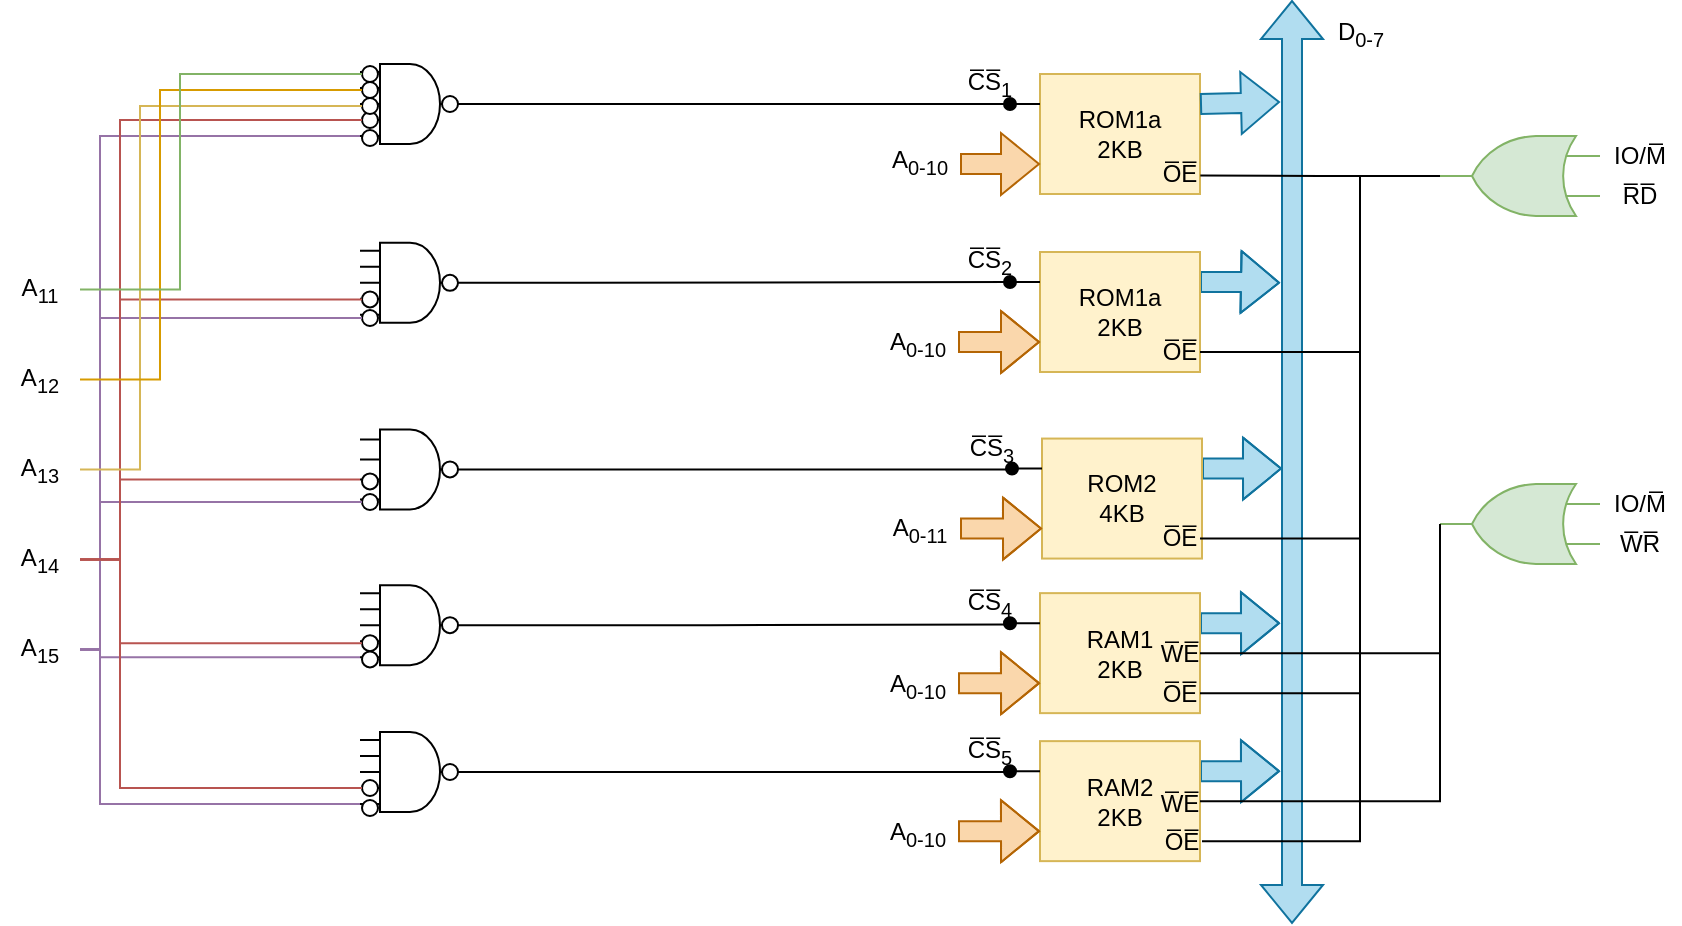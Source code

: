 <mxfile version="24.2.8" type="github">
  <diagram name="Page-1" id="wMXihCremsNAc0sntlir">
    <mxGraphModel dx="875" dy="448" grid="1" gridSize="10" guides="1" tooltips="1" connect="1" arrows="1" fold="1" page="1" pageScale="1" pageWidth="850" pageHeight="1100" math="0" shadow="0">
      <root>
        <mxCell id="0" />
        <mxCell id="1" parent="0" />
        <mxCell id="dRk_QViRMOGvH4dLuAci-54" style="edgeStyle=orthogonalEdgeStyle;rounded=0;orthogonalLoop=1;jettySize=auto;html=1;endArrow=none;endFill=0;entryX=0.853;entryY=1.01;entryDx=0;entryDy=0;entryPerimeter=0;exitX=1;exitY=0.5;exitDx=0;exitDy=0;exitPerimeter=0;" parent="1" source="QWGteJKaWxNjvonfapun-54" target="dRk_QViRMOGvH4dLuAci-194" edge="1">
          <mxGeometry relative="1" as="geometry">
            <mxPoint x="560" y="370" as="targetPoint" />
            <Array as="points">
              <mxPoint x="355" y="371" />
              <mxPoint x="506" y="370" />
            </Array>
            <mxPoint x="300" y="370" as="sourcePoint" />
          </mxGeometry>
        </mxCell>
        <mxCell id="dRk_QViRMOGvH4dLuAci-55" style="edgeStyle=orthogonalEdgeStyle;rounded=0;orthogonalLoop=1;jettySize=auto;html=1;endArrow=none;endFill=0;entryX=0.75;entryY=1;entryDx=0;entryDy=0;exitX=1;exitY=0.5;exitDx=0;exitDy=0;exitPerimeter=0;" parent="1" source="QWGteJKaWxNjvonfapun-55" target="dRk_QViRMOGvH4dLuAci-200" edge="1">
          <mxGeometry relative="1" as="geometry">
            <mxPoint x="560" y="430" as="targetPoint" />
            <Array as="points">
              <mxPoint x="430" y="444" />
              <mxPoint x="430" y="444" />
            </Array>
            <mxPoint x="320" y="444" as="sourcePoint" />
          </mxGeometry>
        </mxCell>
        <mxCell id="dRk_QViRMOGvH4dLuAci-104" style="edgeStyle=orthogonalEdgeStyle;rounded=0;orthogonalLoop=1;jettySize=auto;html=1;endArrow=none;endFill=0;entryX=0;entryY=0.25;entryDx=-15;entryDy=0;entryPerimeter=0;exitX=1;exitY=0.5;exitDx=0;exitDy=0;exitPerimeter=0;" parent="1" source="QWGteJKaWxNjvonfapun-51" target="dRk_QViRMOGvH4dLuAci-157" edge="1">
          <mxGeometry relative="1" as="geometry">
            <mxPoint x="600" y="200" as="targetPoint" />
            <Array as="points">
              <mxPoint x="290" y="199" />
            </Array>
            <mxPoint x="270" y="199" as="sourcePoint" />
          </mxGeometry>
        </mxCell>
        <mxCell id="dRk_QViRMOGvH4dLuAci-115" style="edgeStyle=orthogonalEdgeStyle;rounded=0;orthogonalLoop=1;jettySize=auto;html=1;endArrow=none;endFill=0;entryX=0;entryY=0.25;entryDx=-15;entryDy=0;entryPerimeter=0;exitX=1;exitY=0.5;exitDx=0;exitDy=0;exitPerimeter=0;" parent="1" source="QWGteJKaWxNjvonfapun-48" target="dRk_QViRMOGvH4dLuAci-107" edge="1">
          <mxGeometry relative="1" as="geometry">
            <mxPoint x="520" y="130" as="targetPoint" />
            <Array as="points">
              <mxPoint x="230" y="110" />
            </Array>
            <mxPoint x="310" y="110" as="sourcePoint" />
          </mxGeometry>
        </mxCell>
        <mxCell id="dRk_QViRMOGvH4dLuAci-45" value="A&lt;sub&gt;11&lt;/sub&gt;" style="text;html=1;align=center;verticalAlign=middle;whiteSpace=wrap;rounded=0;movable=1;resizable=1;rotatable=1;deletable=1;editable=1;locked=0;connectable=1;flipV=1;flipH=0;" parent="1" vertex="1">
          <mxGeometry y="192.71" width="40" height="20" as="geometry" />
        </mxCell>
        <mxCell id="dRk_QViRMOGvH4dLuAci-46" value="A&lt;sub&gt;12&lt;/sub&gt;" style="text;html=1;align=center;verticalAlign=middle;whiteSpace=wrap;rounded=0;movable=1;resizable=1;rotatable=1;deletable=1;editable=1;locked=0;connectable=1;flipV=1;flipH=0;" parent="1" vertex="1">
          <mxGeometry y="237.71" width="40" height="20" as="geometry" />
        </mxCell>
        <mxCell id="dRk_QViRMOGvH4dLuAci-47" value="A&lt;sub&gt;13&lt;/sub&gt;" style="text;html=1;align=center;verticalAlign=middle;whiteSpace=wrap;rounded=0;movable=1;resizable=1;rotatable=1;deletable=1;editable=1;locked=0;connectable=1;flipV=1;flipH=0;" parent="1" vertex="1">
          <mxGeometry y="282.71" width="40" height="20" as="geometry" />
        </mxCell>
        <mxCell id="dRk_QViRMOGvH4dLuAci-48" value="A&lt;sub&gt;14&lt;/sub&gt;" style="text;html=1;align=center;verticalAlign=middle;whiteSpace=wrap;rounded=0;movable=1;resizable=1;rotatable=1;deletable=1;editable=1;locked=0;connectable=1;flipV=1;flipH=0;" parent="1" vertex="1">
          <mxGeometry y="327.71" width="40" height="20" as="geometry" />
        </mxCell>
        <mxCell id="dRk_QViRMOGvH4dLuAci-49" value="A&lt;sub&gt;15&lt;/sub&gt;" style="text;html=1;align=center;verticalAlign=middle;whiteSpace=wrap;rounded=0;movable=1;resizable=1;rotatable=1;deletable=1;editable=1;locked=0;connectable=1;flipV=1;flipH=0;" parent="1" vertex="1">
          <mxGeometry y="372.71" width="40" height="20" as="geometry" />
        </mxCell>
        <mxCell id="dRk_QViRMOGvH4dLuAci-107" value="&lt;div&gt;ROM1a&lt;/div&gt;&lt;div&gt;2KB&lt;br&gt;&lt;/div&gt;" style="rounded=0;whiteSpace=wrap;html=1;fillColor=#fff2cc;strokeColor=#d6b656;points=[[0,0,0,0,0],[0,0.25,0,-15,0],[0,0.25,0,0,0],[0,0.5,0,0,0],[0,0.75,0,0,0],[0,1,0,0,0],[0.25,0,0,0,0],[0.25,1,0,0,0],[0.5,0,0,0,0],[0.5,1,0,0,0],[0.75,0,0,0,0],[0.75,1,0,0,0],[1,0,0,0,0],[1,0.25,0,0,0],[1,0.5,0,0,0],[1,0.75,0,0,0],[1,1,0,0,0]];movable=1;resizable=1;rotatable=1;deletable=1;editable=1;locked=0;connectable=1;" parent="1" vertex="1">
          <mxGeometry x="520" y="95" width="80" height="60" as="geometry" />
        </mxCell>
        <mxCell id="dRk_QViRMOGvH4dLuAci-126" style="edgeStyle=orthogonalEdgeStyle;rounded=0;orthogonalLoop=1;jettySize=auto;html=1;exitX=0;exitY=0.25;exitDx=0;exitDy=0;exitPerimeter=0;entryX=0;entryY=0.25;entryDx=-15;entryDy=0;entryPerimeter=0;endArrow=oval;endFill=1;movable=1;resizable=1;rotatable=1;deletable=1;editable=1;locked=0;connectable=1;" parent="1" source="dRk_QViRMOGvH4dLuAci-107" target="dRk_QViRMOGvH4dLuAci-107" edge="1">
          <mxGeometry relative="1" as="geometry" />
        </mxCell>
        <mxCell id="dRk_QViRMOGvH4dLuAci-128" value="C̅S̅&lt;sub&gt;1&lt;/sub&gt;" style="text;html=1;align=center;verticalAlign=middle;whiteSpace=wrap;rounded=0;movable=1;resizable=1;rotatable=1;deletable=1;editable=1;locked=0;connectable=1;" parent="1" vertex="1">
          <mxGeometry x="480" y="90" width="30" height="20" as="geometry" />
        </mxCell>
        <mxCell id="dRk_QViRMOGvH4dLuAci-134" value="A&lt;sub&gt;0-10&lt;/sub&gt;" style="text;html=1;align=center;verticalAlign=middle;whiteSpace=wrap;rounded=0;movable=1;resizable=1;rotatable=1;deletable=1;editable=1;locked=0;connectable=1;" parent="1" vertex="1">
          <mxGeometry x="440" y="129" width="40" height="20" as="geometry" />
        </mxCell>
        <mxCell id="dRk_QViRMOGvH4dLuAci-135" value="" style="shape=flexArrow;endArrow=classic;html=1;rounded=0;exitX=1;exitY=0.25;exitDx=0;exitDy=0;exitPerimeter=0;movable=1;resizable=1;rotatable=1;deletable=1;editable=1;locked=0;connectable=1;fillColor=#b1ddf0;strokeColor=#10739e;" parent="1" source="dRk_QViRMOGvH4dLuAci-107" edge="1">
          <mxGeometry width="50" height="50" relative="1" as="geometry">
            <mxPoint x="620" y="115" as="sourcePoint" />
            <mxPoint x="640" y="109" as="targetPoint" />
          </mxGeometry>
        </mxCell>
        <mxCell id="dRk_QViRMOGvH4dLuAci-155" style="edgeStyle=orthogonalEdgeStyle;rounded=0;orthogonalLoop=1;jettySize=auto;html=1;entryX=0;entryY=0.75;entryDx=0;entryDy=0;entryPerimeter=0;shape=flexArrow;movable=1;resizable=1;rotatable=1;deletable=1;editable=1;locked=0;connectable=1;fillColor=#fad7ac;strokeColor=#b46504;" parent="1" source="dRk_QViRMOGvH4dLuAci-134" target="dRk_QViRMOGvH4dLuAci-107" edge="1">
          <mxGeometry relative="1" as="geometry">
            <Array as="points">
              <mxPoint x="470" y="140" />
              <mxPoint x="470" y="140" />
            </Array>
          </mxGeometry>
        </mxCell>
        <mxCell id="dRk_QViRMOGvH4dLuAci-201" style="edgeStyle=orthogonalEdgeStyle;rounded=0;orthogonalLoop=1;jettySize=auto;html=1;exitX=1;exitY=0.25;exitDx=0;exitDy=0;exitPerimeter=0;shape=flexArrow;fillColor=#b1ddf0;strokeColor=#10739e;" parent="1" source="dRk_QViRMOGvH4dLuAci-157" edge="1">
          <mxGeometry relative="1" as="geometry">
            <mxPoint x="640" y="199.345" as="targetPoint" />
          </mxGeometry>
        </mxCell>
        <mxCell id="dRk_QViRMOGvH4dLuAci-157" value="&lt;div&gt;ROM1a&lt;/div&gt;&lt;div&gt;2KB&lt;br&gt;&lt;/div&gt;" style="rounded=0;whiteSpace=wrap;html=1;fillColor=#fff2cc;strokeColor=#d6b656;points=[[0,0,0,0,0],[0,0.25,0,-15,0],[0,0.25,0,0,0],[0,0.5,0,0,0],[0,0.75,0,0,0],[0,1,0,0,0],[0.25,0,0,0,0],[0.25,1,0,0,0],[0.5,0,0,0,0],[0.5,1,0,0,0],[0.75,0,0,0,0],[0.75,1,0,0,0],[1,0,0,0,0],[1,0.25,0,0,0],[1,0.5,0,0,0],[1,0.75,0,0,0],[1,1,0,0,0]];movable=1;resizable=1;rotatable=1;deletable=1;editable=1;locked=0;connectable=1;" parent="1" vertex="1">
          <mxGeometry x="520" y="184" width="80" height="60" as="geometry" />
        </mxCell>
        <mxCell id="dRk_QViRMOGvH4dLuAci-159" value="A&lt;sub&gt;0-10&lt;/sub&gt;" style="text;html=1;align=center;verticalAlign=middle;whiteSpace=wrap;rounded=0;movable=1;resizable=1;rotatable=1;deletable=1;editable=1;locked=0;connectable=1;" parent="1" vertex="1">
          <mxGeometry x="439" y="220" width="40" height="20" as="geometry" />
        </mxCell>
        <mxCell id="dRk_QViRMOGvH4dLuAci-162" style="edgeStyle=orthogonalEdgeStyle;rounded=0;orthogonalLoop=1;jettySize=auto;html=1;entryX=0;entryY=0.75;entryDx=0;entryDy=0;entryPerimeter=0;shape=flexArrow;fillColor=#fad7ac;strokeColor=#b46504;" parent="1" source="dRk_QViRMOGvH4dLuAci-159" target="dRk_QViRMOGvH4dLuAci-157" edge="1">
          <mxGeometry relative="1" as="geometry">
            <Array as="points">
              <mxPoint x="500" y="229" />
            </Array>
          </mxGeometry>
        </mxCell>
        <mxCell id="dRk_QViRMOGvH4dLuAci-170" style="edgeStyle=orthogonalEdgeStyle;rounded=0;orthogonalLoop=1;jettySize=auto;html=1;exitX=0;exitY=0.25;exitDx=0;exitDy=0;exitPerimeter=0;entryX=0;entryY=0.25;entryDx=-15;entryDy=0;entryPerimeter=0;endArrow=oval;endFill=1;movable=1;resizable=1;rotatable=1;deletable=1;editable=1;locked=0;connectable=1;" parent="1" source="dRk_QViRMOGvH4dLuAci-157" edge="1">
          <mxGeometry relative="1" as="geometry">
            <mxPoint x="520" y="199.43" as="sourcePoint" />
            <mxPoint x="505" y="199.43" as="targetPoint" />
          </mxGeometry>
        </mxCell>
        <mxCell id="dRk_QViRMOGvH4dLuAci-171" value="C̅S̅&lt;sub&gt;2&lt;/sub&gt;" style="text;html=1;align=center;verticalAlign=middle;whiteSpace=wrap;rounded=0;movable=1;resizable=1;rotatable=1;deletable=1;editable=1;locked=0;connectable=1;" parent="1" vertex="1">
          <mxGeometry x="480" y="179.43" width="30" height="20" as="geometry" />
        </mxCell>
        <mxCell id="dRk_QViRMOGvH4dLuAci-173" style="edgeStyle=orthogonalEdgeStyle;rounded=0;orthogonalLoop=1;jettySize=auto;html=1;exitX=1;exitY=0.25;exitDx=0;exitDy=0;exitPerimeter=0;shape=flexArrow;fillColor=#b1ddf0;strokeColor=#10739e;" parent="1" source="dRk_QViRMOGvH4dLuAci-174" edge="1">
          <mxGeometry relative="1" as="geometry">
            <mxPoint x="641" y="292.28" as="targetPoint" />
          </mxGeometry>
        </mxCell>
        <mxCell id="dRk_QViRMOGvH4dLuAci-174" value="&lt;div&gt;ROM2&lt;/div&gt;&lt;div&gt;4KB&lt;br&gt;&lt;/div&gt;" style="rounded=0;whiteSpace=wrap;html=1;fillColor=#fff2cc;strokeColor=#d6b656;points=[[0,0,0,0,0],[0,0.25,0,-15,0],[0,0.25,0,0,0],[0,0.5,0,0,0],[0,0.75,0,0,0],[0,1,0,0,0],[0.25,0,0,0,0],[0.25,1,0,0,0],[0.5,0,0,0,0],[0.5,1,0,0,0],[0.75,0,0,0,0],[0.75,1,0,0,0],[1,0,0,0,0],[1,0.25,0,0,0],[1,0.5,0,0,0],[1,0.75,0,0,0],[1,1,0,0,0]];movable=1;resizable=1;rotatable=1;deletable=1;editable=1;locked=0;connectable=1;" parent="1" vertex="1">
          <mxGeometry x="521" y="277.28" width="80" height="60" as="geometry" />
        </mxCell>
        <mxCell id="dRk_QViRMOGvH4dLuAci-175" value="A&lt;sub&gt;0-11&lt;/sub&gt;" style="text;html=1;align=center;verticalAlign=middle;whiteSpace=wrap;rounded=0;movable=1;resizable=1;rotatable=1;deletable=1;editable=1;locked=0;connectable=1;" parent="1" vertex="1">
          <mxGeometry x="440" y="313.28" width="40" height="20" as="geometry" />
        </mxCell>
        <mxCell id="dRk_QViRMOGvH4dLuAci-176" style="edgeStyle=orthogonalEdgeStyle;rounded=0;orthogonalLoop=1;jettySize=auto;html=1;entryX=0;entryY=0.75;entryDx=0;entryDy=0;entryPerimeter=0;shape=flexArrow;fillColor=#fad7ac;strokeColor=#b46504;" parent="1" source="dRk_QViRMOGvH4dLuAci-175" target="dRk_QViRMOGvH4dLuAci-174" edge="1">
          <mxGeometry relative="1" as="geometry">
            <Array as="points">
              <mxPoint x="501" y="322.28" />
            </Array>
          </mxGeometry>
        </mxCell>
        <mxCell id="dRk_QViRMOGvH4dLuAci-177" style="edgeStyle=orthogonalEdgeStyle;rounded=0;orthogonalLoop=1;jettySize=auto;html=1;exitX=0;exitY=0.25;exitDx=0;exitDy=0;exitPerimeter=0;entryX=0;entryY=0.25;entryDx=-15;entryDy=0;entryPerimeter=0;endArrow=oval;endFill=1;movable=1;resizable=1;rotatable=1;deletable=1;editable=1;locked=0;connectable=1;" parent="1" source="dRk_QViRMOGvH4dLuAci-174" edge="1">
          <mxGeometry relative="1" as="geometry">
            <mxPoint x="521" y="292.71" as="sourcePoint" />
            <mxPoint x="506" y="292.71" as="targetPoint" />
          </mxGeometry>
        </mxCell>
        <mxCell id="dRk_QViRMOGvH4dLuAci-178" value="C̅S̅&lt;sub&gt;3&lt;/sub&gt;" style="text;html=1;align=center;verticalAlign=middle;whiteSpace=wrap;rounded=0;movable=1;resizable=1;rotatable=1;deletable=1;editable=1;locked=0;connectable=1;" parent="1" vertex="1">
          <mxGeometry x="481" y="272.71" width="30" height="20" as="geometry" />
        </mxCell>
        <mxCell id="dRk_QViRMOGvH4dLuAci-189" style="edgeStyle=orthogonalEdgeStyle;rounded=0;orthogonalLoop=1;jettySize=auto;html=1;exitX=1;exitY=0.25;exitDx=0;exitDy=0;exitPerimeter=0;shape=flexArrow;fillColor=#b1ddf0;strokeColor=#10739e;" parent="1" source="dRk_QViRMOGvH4dLuAci-190" edge="1">
          <mxGeometry relative="1" as="geometry">
            <mxPoint x="640" y="369.57" as="targetPoint" />
          </mxGeometry>
        </mxCell>
        <mxCell id="dRk_QViRMOGvH4dLuAci-190" value="&lt;div&gt;RAM1&lt;/div&gt;&lt;div&gt;2KB&lt;br&gt;&lt;/div&gt;" style="rounded=0;whiteSpace=wrap;html=1;fillColor=#fff2cc;strokeColor=#d6b656;points=[[0,0,0,0,0],[0,0.25,0,-15,0],[0,0.25,0,0,0],[0,0.5,0,0,0],[0,0.75,0,0,0],[0,1,0,0,0],[0.25,0,0,0,0],[0.25,1,0,0,0],[0.5,0,0,0,0],[0.5,1,0,0,0],[0.75,0,0,0,0],[0.75,1,0,0,0],[1,0,0,0,0],[1,0.25,0,0,0],[1,0.5,0,0,0],[1,0.75,0,0,0],[1,1,0,0,0]];movable=1;resizable=1;rotatable=1;deletable=1;editable=1;locked=0;connectable=1;" parent="1" vertex="1">
          <mxGeometry x="520" y="354.57" width="80" height="60" as="geometry" />
        </mxCell>
        <mxCell id="dRk_QViRMOGvH4dLuAci-191" value="A&lt;sub&gt;0-10&lt;/sub&gt;" style="text;html=1;align=center;verticalAlign=middle;whiteSpace=wrap;rounded=0;movable=1;resizable=1;rotatable=1;deletable=1;editable=1;locked=0;connectable=1;" parent="1" vertex="1">
          <mxGeometry x="439" y="390.57" width="40" height="20" as="geometry" />
        </mxCell>
        <mxCell id="dRk_QViRMOGvH4dLuAci-192" style="edgeStyle=orthogonalEdgeStyle;rounded=0;orthogonalLoop=1;jettySize=auto;html=1;entryX=0;entryY=0.75;entryDx=0;entryDy=0;entryPerimeter=0;shape=flexArrow;fillColor=#fad7ac;strokeColor=#b46504;" parent="1" source="dRk_QViRMOGvH4dLuAci-191" target="dRk_QViRMOGvH4dLuAci-190" edge="1">
          <mxGeometry relative="1" as="geometry">
            <Array as="points">
              <mxPoint x="500" y="399.57" />
            </Array>
          </mxGeometry>
        </mxCell>
        <mxCell id="dRk_QViRMOGvH4dLuAci-193" style="edgeStyle=orthogonalEdgeStyle;rounded=0;orthogonalLoop=1;jettySize=auto;html=1;exitX=0;exitY=0.25;exitDx=0;exitDy=0;exitPerimeter=0;entryX=0;entryY=0.25;entryDx=-15;entryDy=0;entryPerimeter=0;endArrow=oval;endFill=1;movable=1;resizable=1;rotatable=1;deletable=1;editable=1;locked=0;connectable=1;" parent="1" source="dRk_QViRMOGvH4dLuAci-190" edge="1">
          <mxGeometry relative="1" as="geometry">
            <mxPoint x="520" y="370.0" as="sourcePoint" />
            <mxPoint x="505" y="370.0" as="targetPoint" />
          </mxGeometry>
        </mxCell>
        <mxCell id="dRk_QViRMOGvH4dLuAci-194" value="C̅S̅&lt;sub&gt;4&lt;/sub&gt;" style="text;html=1;align=center;verticalAlign=middle;whiteSpace=wrap;rounded=0;movable=1;resizable=1;rotatable=1;deletable=1;editable=1;locked=0;connectable=1;" parent="1" vertex="1">
          <mxGeometry x="480" y="350.0" width="30" height="20" as="geometry" />
        </mxCell>
        <mxCell id="dRk_QViRMOGvH4dLuAci-195" style="edgeStyle=orthogonalEdgeStyle;rounded=0;orthogonalLoop=1;jettySize=auto;html=1;exitX=1;exitY=0.25;exitDx=0;exitDy=0;exitPerimeter=0;shape=flexArrow;fillColor=#b1ddf0;strokeColor=#10739e;" parent="1" source="dRk_QViRMOGvH4dLuAci-196" edge="1">
          <mxGeometry relative="1" as="geometry">
            <mxPoint x="640" y="443.57" as="targetPoint" />
          </mxGeometry>
        </mxCell>
        <mxCell id="dRk_QViRMOGvH4dLuAci-196" value="&lt;div&gt;RAM2&lt;/div&gt;&lt;div&gt;2KB&lt;br&gt;&lt;/div&gt;" style="rounded=0;whiteSpace=wrap;html=1;fillColor=#fff2cc;strokeColor=#d6b656;points=[[0,0,0,0,0],[0,0.25,0,-15,0],[0,0.25,0,0,0],[0,0.5,0,0,0],[0,0.75,0,0,0],[0,1,0,0,0],[0.25,0,0,0,0],[0.25,1,0,0,0],[0.5,0,0,0,0],[0.5,1,0,0,0],[0.75,0,0,0,0],[0.75,1,0,0,0],[1,0,0,0,0],[1,0.25,0,0,0],[1,0.5,0,0,0],[1,0.75,0,0,0],[1,1,0,0,0]];movable=1;resizable=1;rotatable=1;deletable=1;editable=1;locked=0;connectable=1;" parent="1" vertex="1">
          <mxGeometry x="520" y="428.57" width="80" height="60" as="geometry" />
        </mxCell>
        <mxCell id="dRk_QViRMOGvH4dLuAci-197" value="A&lt;sub&gt;0-10&lt;/sub&gt;" style="text;html=1;align=center;verticalAlign=middle;whiteSpace=wrap;rounded=0;movable=1;resizable=1;rotatable=1;deletable=1;editable=1;locked=0;connectable=1;" parent="1" vertex="1">
          <mxGeometry x="439" y="464.57" width="40" height="20" as="geometry" />
        </mxCell>
        <mxCell id="dRk_QViRMOGvH4dLuAci-198" style="edgeStyle=orthogonalEdgeStyle;rounded=0;orthogonalLoop=1;jettySize=auto;html=1;entryX=0;entryY=0.75;entryDx=0;entryDy=0;entryPerimeter=0;shape=flexArrow;fillColor=#fad7ac;strokeColor=#b46504;" parent="1" source="dRk_QViRMOGvH4dLuAci-197" target="dRk_QViRMOGvH4dLuAci-196" edge="1">
          <mxGeometry relative="1" as="geometry">
            <Array as="points">
              <mxPoint x="500" y="473.57" />
            </Array>
          </mxGeometry>
        </mxCell>
        <mxCell id="dRk_QViRMOGvH4dLuAci-199" style="edgeStyle=orthogonalEdgeStyle;rounded=0;orthogonalLoop=1;jettySize=auto;html=1;exitX=0;exitY=0.25;exitDx=0;exitDy=0;exitPerimeter=0;entryX=0;entryY=0.25;entryDx=-15;entryDy=0;entryPerimeter=0;endArrow=oval;endFill=1;movable=1;resizable=1;rotatable=1;deletable=1;editable=1;locked=0;connectable=1;" parent="1" source="dRk_QViRMOGvH4dLuAci-196" edge="1">
          <mxGeometry relative="1" as="geometry">
            <mxPoint x="520" y="444.0" as="sourcePoint" />
            <mxPoint x="505" y="444.0" as="targetPoint" />
          </mxGeometry>
        </mxCell>
        <mxCell id="dRk_QViRMOGvH4dLuAci-200" value="C̅S̅&lt;sub&gt;5&lt;/sub&gt;" style="text;html=1;align=center;verticalAlign=middle;whiteSpace=wrap;rounded=0;movable=1;resizable=1;rotatable=1;deletable=1;editable=1;locked=0;connectable=1;" parent="1" vertex="1">
          <mxGeometry x="480" y="424.0" width="30" height="20" as="geometry" />
        </mxCell>
        <mxCell id="dRk_QViRMOGvH4dLuAci-203" value="" style="shape=flexArrow;endArrow=classic;startArrow=classic;html=1;rounded=0;fillColor=#b1ddf0;strokeColor=#10739e;" parent="1" edge="1">
          <mxGeometry width="100" height="100" relative="1" as="geometry">
            <mxPoint x="646" y="520" as="sourcePoint" />
            <mxPoint x="646" y="58" as="targetPoint" />
          </mxGeometry>
        </mxCell>
        <mxCell id="dRk_QViRMOGvH4dLuAci-204" value="D&lt;sub&gt;0-7&lt;/sub&gt;" style="text;html=1;align=center;verticalAlign=middle;resizable=0;points=[];autosize=1;strokeColor=none;fillColor=none;" parent="1" vertex="1">
          <mxGeometry x="655" y="60" width="50" height="30" as="geometry" />
        </mxCell>
        <mxCell id="dRk_QViRMOGvH4dLuAci-205" value="O̅E̅" style="text;html=1;align=center;verticalAlign=middle;whiteSpace=wrap;rounded=0;movable=1;resizable=1;rotatable=1;deletable=1;editable=1;locked=0;connectable=1;rotation=0;" parent="1" vertex="1">
          <mxGeometry x="580" y="135" width="20" height="20" as="geometry" />
        </mxCell>
        <mxCell id="dRk_QViRMOGvH4dLuAci-206" value="O̅E̅" style="text;html=1;align=center;verticalAlign=middle;whiteSpace=wrap;rounded=0;movable=1;resizable=1;rotatable=1;deletable=1;editable=1;locked=0;connectable=1;rotation=0;" parent="1" vertex="1">
          <mxGeometry x="580" y="224" width="20" height="20" as="geometry" />
        </mxCell>
        <mxCell id="dRk_QViRMOGvH4dLuAci-207" value="O̅E̅" style="text;html=1;align=center;verticalAlign=middle;whiteSpace=wrap;rounded=0;movable=1;resizable=1;rotatable=1;deletable=1;editable=1;locked=0;connectable=1;rotation=0;" parent="1" vertex="1">
          <mxGeometry x="580" y="317.28" width="20" height="20" as="geometry" />
        </mxCell>
        <mxCell id="dRk_QViRMOGvH4dLuAci-208" value="O̅E̅" style="text;html=1;align=center;verticalAlign=middle;whiteSpace=wrap;rounded=0;movable=1;resizable=1;rotatable=1;deletable=1;editable=1;locked=0;connectable=1;rotation=0;" parent="1" vertex="1">
          <mxGeometry x="580" y="394.57" width="20" height="20" as="geometry" />
        </mxCell>
        <mxCell id="dRk_QViRMOGvH4dLuAci-209" value="O̅E̅" style="text;html=1;align=center;verticalAlign=middle;whiteSpace=wrap;rounded=0;movable=1;resizable=1;rotatable=1;deletable=1;editable=1;locked=0;connectable=1;rotation=0;" parent="1" vertex="1">
          <mxGeometry x="581" y="468.57" width="20" height="20" as="geometry" />
        </mxCell>
        <mxCell id="dRk_QViRMOGvH4dLuAci-219" style="edgeStyle=orthogonalEdgeStyle;rounded=0;orthogonalLoop=1;jettySize=auto;html=1;exitX=1;exitY=0.5;exitDx=0;exitDy=0;exitPerimeter=0;entryX=1;entryY=0.5;entryDx=0;entryDy=0;endArrow=none;endFill=0;" parent="1" source="dRk_QViRMOGvH4dLuAci-210" target="dRk_QViRMOGvH4dLuAci-206" edge="1">
          <mxGeometry relative="1" as="geometry">
            <Array as="points">
              <mxPoint x="680" y="146" />
              <mxPoint x="680" y="234" />
            </Array>
          </mxGeometry>
        </mxCell>
        <mxCell id="dRk_QViRMOGvH4dLuAci-223" style="edgeStyle=orthogonalEdgeStyle;rounded=0;orthogonalLoop=1;jettySize=auto;html=1;exitX=1;exitY=0.5;exitDx=0;exitDy=0;exitPerimeter=0;entryX=1;entryY=0.5;entryDx=0;entryDy=0;endArrow=none;endFill=0;" parent="1" source="dRk_QViRMOGvH4dLuAci-210" target="dRk_QViRMOGvH4dLuAci-207" edge="1">
          <mxGeometry relative="1" as="geometry">
            <Array as="points">
              <mxPoint x="680" y="146" />
              <mxPoint x="680" y="327" />
            </Array>
          </mxGeometry>
        </mxCell>
        <mxCell id="dRk_QViRMOGvH4dLuAci-224" style="edgeStyle=orthogonalEdgeStyle;rounded=0;orthogonalLoop=1;jettySize=auto;html=1;exitX=1;exitY=0.5;exitDx=0;exitDy=0;exitPerimeter=0;entryX=1;entryY=0.5;entryDx=0;entryDy=0;endArrow=none;endFill=0;" parent="1" source="dRk_QViRMOGvH4dLuAci-210" target="dRk_QViRMOGvH4dLuAci-208" edge="1">
          <mxGeometry relative="1" as="geometry">
            <Array as="points">
              <mxPoint x="680" y="146" />
              <mxPoint x="680" y="405" />
            </Array>
          </mxGeometry>
        </mxCell>
        <mxCell id="dRk_QViRMOGvH4dLuAci-225" style="edgeStyle=orthogonalEdgeStyle;rounded=0;orthogonalLoop=1;jettySize=auto;html=1;exitX=1;exitY=0.5;exitDx=0;exitDy=0;exitPerimeter=0;entryX=1;entryY=0.5;entryDx=0;entryDy=0;endArrow=none;endFill=0;" parent="1" source="dRk_QViRMOGvH4dLuAci-210" target="dRk_QViRMOGvH4dLuAci-209" edge="1">
          <mxGeometry relative="1" as="geometry">
            <Array as="points">
              <mxPoint x="680" y="146" />
              <mxPoint x="680" y="479" />
            </Array>
          </mxGeometry>
        </mxCell>
        <mxCell id="dRk_QViRMOGvH4dLuAci-210" value="" style="verticalLabelPosition=bottom;shadow=0;dashed=0;align=center;html=1;verticalAlign=top;shape=mxgraph.electrical.logic_gates.logic_gate;operation=or;rotation=-180;fillColor=#d5e8d4;strokeColor=#82b366;" parent="1" vertex="1">
          <mxGeometry x="720" y="126" width="80" height="40" as="geometry" />
        </mxCell>
        <mxCell id="dRk_QViRMOGvH4dLuAci-211" style="edgeStyle=orthogonalEdgeStyle;rounded=0;orthogonalLoop=1;jettySize=auto;html=1;exitX=1;exitY=0.5;exitDx=0;exitDy=0;exitPerimeter=0;entryX=1.002;entryY=0.845;entryDx=0;entryDy=0;entryPerimeter=0;endArrow=none;endFill=0;" parent="1" source="dRk_QViRMOGvH4dLuAci-210" target="dRk_QViRMOGvH4dLuAci-107" edge="1">
          <mxGeometry relative="1" as="geometry" />
        </mxCell>
        <mxCell id="dRk_QViRMOGvH4dLuAci-213" value="IO/M̅" style="text;html=1;align=center;verticalAlign=middle;whiteSpace=wrap;rounded=0;movable=1;resizable=1;rotatable=1;deletable=1;editable=1;locked=0;connectable=1;rotation=0;" parent="1" vertex="1">
          <mxGeometry x="800" y="126" width="40" height="20" as="geometry" />
        </mxCell>
        <mxCell id="dRk_QViRMOGvH4dLuAci-215" value="R̅D̅" style="text;html=1;align=center;verticalAlign=middle;whiteSpace=wrap;rounded=0;movable=1;resizable=1;rotatable=1;deletable=1;editable=1;locked=0;connectable=1;rotation=0;" parent="1" vertex="1">
          <mxGeometry x="800" y="146" width="40" height="20" as="geometry" />
        </mxCell>
        <mxCell id="dRk_QViRMOGvH4dLuAci-220" value="" style="verticalLabelPosition=bottom;shadow=0;dashed=0;align=center;html=1;verticalAlign=top;shape=mxgraph.electrical.logic_gates.logic_gate;operation=or;rotation=-180;fillColor=#d5e8d4;strokeColor=#82b366;" parent="1" vertex="1">
          <mxGeometry x="720" y="300" width="80" height="40" as="geometry" />
        </mxCell>
        <mxCell id="dRk_QViRMOGvH4dLuAci-221" value="IO/M̅" style="text;html=1;align=center;verticalAlign=middle;whiteSpace=wrap;rounded=0;movable=1;resizable=1;rotatable=1;deletable=1;editable=1;locked=0;connectable=1;rotation=0;" parent="1" vertex="1">
          <mxGeometry x="800" y="300" width="40" height="20" as="geometry" />
        </mxCell>
        <mxCell id="dRk_QViRMOGvH4dLuAci-222" value="W̅R̅" style="text;html=1;align=center;verticalAlign=middle;whiteSpace=wrap;rounded=0;movable=1;resizable=1;rotatable=1;deletable=1;editable=1;locked=0;connectable=1;rotation=0;" parent="1" vertex="1">
          <mxGeometry x="800" y="320" width="40" height="20" as="geometry" />
        </mxCell>
        <mxCell id="dRk_QViRMOGvH4dLuAci-227" style="edgeStyle=orthogonalEdgeStyle;rounded=0;orthogonalLoop=1;jettySize=auto;html=1;exitX=1;exitY=0.5;exitDx=0;exitDy=0;exitPerimeter=0;entryX=1;entryY=0.5;entryDx=0;entryDy=0;entryPerimeter=0;endArrow=none;endFill=0;" parent="1" source="dRk_QViRMOGvH4dLuAci-196" target="dRk_QViRMOGvH4dLuAci-220" edge="1">
          <mxGeometry relative="1" as="geometry">
            <Array as="points">
              <mxPoint x="720" y="459" />
            </Array>
          </mxGeometry>
        </mxCell>
        <mxCell id="dRk_QViRMOGvH4dLuAci-228" style="edgeStyle=orthogonalEdgeStyle;rounded=0;orthogonalLoop=1;jettySize=auto;html=1;exitX=1;exitY=0.5;exitDx=0;exitDy=0;exitPerimeter=0;entryX=1;entryY=0.5;entryDx=0;entryDy=0;entryPerimeter=0;endArrow=none;endFill=0;" parent="1" source="dRk_QViRMOGvH4dLuAci-190" target="dRk_QViRMOGvH4dLuAci-220" edge="1">
          <mxGeometry relative="1" as="geometry">
            <Array as="points">
              <mxPoint x="720" y="385" />
            </Array>
          </mxGeometry>
        </mxCell>
        <mxCell id="dRk_QViRMOGvH4dLuAci-229" value="W̅E̅" style="text;html=1;align=center;verticalAlign=middle;whiteSpace=wrap;rounded=0;movable=1;resizable=1;rotatable=1;deletable=1;editable=1;locked=0;connectable=1;rotation=0;" parent="1" vertex="1">
          <mxGeometry x="580" y="374.57" width="20" height="20" as="geometry" />
        </mxCell>
        <mxCell id="dRk_QViRMOGvH4dLuAci-231" value="W̅E̅" style="text;html=1;align=center;verticalAlign=middle;whiteSpace=wrap;rounded=0;movable=1;resizable=1;rotatable=1;deletable=1;editable=1;locked=0;connectable=1;rotation=0;" parent="1" vertex="1">
          <mxGeometry x="580" y="450" width="20" height="20" as="geometry" />
        </mxCell>
        <mxCell id="QWGteJKaWxNjvonfapun-39" style="edgeStyle=orthogonalEdgeStyle;rounded=0;orthogonalLoop=1;jettySize=auto;html=1;exitX=1;exitY=0.5;exitDx=0;exitDy=0;exitPerimeter=0;entryX=0.75;entryY=1;entryDx=0;entryDy=0;endArrow=none;endFill=0;" parent="1" source="QWGteJKaWxNjvonfapun-53" target="dRk_QViRMOGvH4dLuAci-178" edge="1">
          <mxGeometry relative="1" as="geometry">
            <mxPoint x="280" y="293" as="sourcePoint" />
            <Array as="points">
              <mxPoint x="430" y="293" />
              <mxPoint x="430" y="293" />
            </Array>
          </mxGeometry>
        </mxCell>
        <mxCell id="QWGteJKaWxNjvonfapun-48" value="" style="verticalLabelPosition=bottom;shadow=0;dashed=0;align=center;html=1;verticalAlign=top;shape=mxgraph.electrical.logic_gates.logic_gate;operation=and;numInputs=5;" parent="1" vertex="1">
          <mxGeometry x="180" y="90" width="50" height="40" as="geometry" />
        </mxCell>
        <mxCell id="QWGteJKaWxNjvonfapun-51" value="" style="verticalLabelPosition=bottom;shadow=0;dashed=0;align=center;html=1;verticalAlign=top;shape=mxgraph.electrical.logic_gates.logic_gate;operation=and;numInputs=5;" parent="1" vertex="1">
          <mxGeometry x="180" y="179.43" width="50" height="40" as="geometry" />
        </mxCell>
        <mxCell id="QWGteJKaWxNjvonfapun-53" value="" style="verticalLabelPosition=bottom;shadow=0;dashed=0;align=center;html=1;verticalAlign=top;shape=mxgraph.electrical.logic_gates.logic_gate;operation=and;numInputs=4;" parent="1" vertex="1">
          <mxGeometry x="180" y="272.71" width="50" height="40" as="geometry" />
        </mxCell>
        <mxCell id="QWGteJKaWxNjvonfapun-54" value="" style="verticalLabelPosition=bottom;shadow=0;dashed=0;align=center;html=1;verticalAlign=top;shape=mxgraph.electrical.logic_gates.logic_gate;operation=and;numInputs=5;" parent="1" vertex="1">
          <mxGeometry x="180" y="350.57" width="50" height="40" as="geometry" />
        </mxCell>
        <mxCell id="QWGteJKaWxNjvonfapun-55" value="" style="verticalLabelPosition=bottom;shadow=0;dashed=0;align=center;html=1;verticalAlign=top;shape=mxgraph.electrical.logic_gates.logic_gate;operation=and;numInputs=5;" parent="1" vertex="1">
          <mxGeometry x="180" y="424" width="50" height="40" as="geometry" />
        </mxCell>
        <mxCell id="QWGteJKaWxNjvonfapun-56" value="" style="verticalLabelPosition=bottom;shadow=0;dashed=0;align=center;html=1;verticalAlign=top;shape=mxgraph.electrical.logic_gates.inverting_contact;" parent="1" vertex="1">
          <mxGeometry x="180" y="113" width="10" height="10" as="geometry" />
        </mxCell>
        <mxCell id="QWGteJKaWxNjvonfapun-58" value="" style="verticalLabelPosition=bottom;shadow=0;dashed=0;align=center;html=1;verticalAlign=top;shape=mxgraph.electrical.logic_gates.inverting_contact;" parent="1" vertex="1">
          <mxGeometry x="180" y="122" width="10" height="10" as="geometry" />
        </mxCell>
        <mxCell id="QWGteJKaWxNjvonfapun-59" value="" style="verticalLabelPosition=bottom;shadow=0;dashed=0;align=center;html=1;verticalAlign=top;shape=mxgraph.electrical.logic_gates.inverting_contact;" parent="1" vertex="1">
          <mxGeometry x="180" y="202.71" width="10" height="10" as="geometry" />
        </mxCell>
        <mxCell id="QWGteJKaWxNjvonfapun-60" value="" style="verticalLabelPosition=bottom;shadow=0;dashed=0;align=center;html=1;verticalAlign=top;shape=mxgraph.electrical.logic_gates.inverting_contact;" parent="1" vertex="1">
          <mxGeometry x="180" y="212" width="10" height="10" as="geometry" />
        </mxCell>
        <mxCell id="QWGteJKaWxNjvonfapun-61" value="" style="verticalLabelPosition=bottom;shadow=0;dashed=0;align=center;html=1;verticalAlign=top;shape=mxgraph.electrical.logic_gates.inverting_contact;" parent="1" vertex="1">
          <mxGeometry x="180" y="293.71" width="10" height="10" as="geometry" />
        </mxCell>
        <mxCell id="QWGteJKaWxNjvonfapun-62" value="" style="verticalLabelPosition=bottom;shadow=0;dashed=0;align=center;html=1;verticalAlign=top;shape=mxgraph.electrical.logic_gates.inverting_contact;" parent="1" vertex="1">
          <mxGeometry x="180" y="304" width="10" height="10" as="geometry" />
        </mxCell>
        <mxCell id="QWGteJKaWxNjvonfapun-63" value="" style="verticalLabelPosition=bottom;shadow=0;dashed=0;align=center;html=1;verticalAlign=top;shape=mxgraph.electrical.logic_gates.inverting_contact;" parent="1" vertex="1">
          <mxGeometry x="180" y="374.57" width="10" height="10" as="geometry" />
        </mxCell>
        <mxCell id="QWGteJKaWxNjvonfapun-66" value="" style="verticalLabelPosition=bottom;shadow=0;dashed=0;align=center;html=1;verticalAlign=top;shape=mxgraph.electrical.logic_gates.inverting_contact;" parent="1" vertex="1">
          <mxGeometry x="180" y="382.71" width="10" height="10" as="geometry" />
        </mxCell>
        <mxCell id="QWGteJKaWxNjvonfapun-67" value="" style="verticalLabelPosition=bottom;shadow=0;dashed=0;align=center;html=1;verticalAlign=top;shape=mxgraph.electrical.logic_gates.inverting_contact;" parent="1" vertex="1">
          <mxGeometry x="180" y="447" width="10" height="10" as="geometry" />
        </mxCell>
        <mxCell id="QWGteJKaWxNjvonfapun-68" value="" style="verticalLabelPosition=bottom;shadow=0;dashed=0;align=center;html=1;verticalAlign=top;shape=mxgraph.electrical.logic_gates.inverting_contact;" parent="1" vertex="1">
          <mxGeometry x="180" y="457" width="10" height="10" as="geometry" />
        </mxCell>
        <mxCell id="QWGteJKaWxNjvonfapun-69" style="edgeStyle=orthogonalEdgeStyle;rounded=0;orthogonalLoop=1;jettySize=auto;html=1;exitX=1;exitY=0.5;exitDx=0;exitDy=0;entryX=0.1;entryY=0.5;entryDx=0;entryDy=0;entryPerimeter=0;endArrow=none;endFill=0;fillColor=#f8cecc;strokeColor=#b85450;" parent="1" source="dRk_QViRMOGvH4dLuAci-48" target="QWGteJKaWxNjvonfapun-63" edge="1">
          <mxGeometry relative="1" as="geometry">
            <Array as="points">
              <mxPoint x="60" y="338" />
              <mxPoint x="60" y="380" />
            </Array>
          </mxGeometry>
        </mxCell>
        <mxCell id="QWGteJKaWxNjvonfapun-70" style="edgeStyle=orthogonalEdgeStyle;rounded=0;orthogonalLoop=1;jettySize=auto;html=1;exitX=1;exitY=0.5;exitDx=0;exitDy=0;entryX=0;entryY=0.9;entryDx=0;entryDy=0;entryPerimeter=0;endArrow=none;endFill=0;fillColor=#e1d5e7;strokeColor=#9673a6;" parent="1" source="dRk_QViRMOGvH4dLuAci-49" target="QWGteJKaWxNjvonfapun-54" edge="1">
          <mxGeometry relative="1" as="geometry">
            <Array as="points">
              <mxPoint x="50" y="383" />
              <mxPoint x="50" y="387" />
            </Array>
          </mxGeometry>
        </mxCell>
        <mxCell id="QWGteJKaWxNjvonfapun-71" style="edgeStyle=orthogonalEdgeStyle;rounded=0;orthogonalLoop=1;jettySize=auto;html=1;exitX=1;exitY=0.5;exitDx=0;exitDy=0;entryX=0.1;entryY=0.5;entryDx=0;entryDy=0;entryPerimeter=0;endArrow=none;endFill=0;fillColor=#f8cecc;strokeColor=#b85450;" parent="1" source="dRk_QViRMOGvH4dLuAci-48" target="QWGteJKaWxNjvonfapun-67" edge="1">
          <mxGeometry relative="1" as="geometry">
            <Array as="points">
              <mxPoint x="60" y="338" />
              <mxPoint x="60" y="452" />
            </Array>
          </mxGeometry>
        </mxCell>
        <mxCell id="QWGteJKaWxNjvonfapun-72" style="edgeStyle=orthogonalEdgeStyle;rounded=0;orthogonalLoop=1;jettySize=auto;html=1;exitX=1;exitY=0.5;exitDx=0;exitDy=0;entryX=0;entryY=0.9;entryDx=0;entryDy=0;entryPerimeter=0;endArrow=none;endFill=0;fillColor=#e1d5e7;strokeColor=#9673a6;" parent="1" source="dRk_QViRMOGvH4dLuAci-49" target="QWGteJKaWxNjvonfapun-55" edge="1">
          <mxGeometry relative="1" as="geometry">
            <Array as="points">
              <mxPoint x="50" y="383" />
              <mxPoint x="50" y="460" />
            </Array>
          </mxGeometry>
        </mxCell>
        <mxCell id="QWGteJKaWxNjvonfapun-73" style="edgeStyle=orthogonalEdgeStyle;rounded=0;orthogonalLoop=1;jettySize=auto;html=1;exitX=1;exitY=0.5;exitDx=0;exitDy=0;entryX=0.1;entryY=0.5;entryDx=0;entryDy=0;entryPerimeter=0;fillColor=#e1d5e7;strokeColor=#9673a6;endArrow=none;endFill=0;" parent="1" source="dRk_QViRMOGvH4dLuAci-49" target="QWGteJKaWxNjvonfapun-62" edge="1">
          <mxGeometry relative="1" as="geometry">
            <Array as="points">
              <mxPoint x="50" y="383" />
              <mxPoint x="50" y="309" />
            </Array>
          </mxGeometry>
        </mxCell>
        <mxCell id="QWGteJKaWxNjvonfapun-74" style="edgeStyle=orthogonalEdgeStyle;rounded=0;orthogonalLoop=1;jettySize=auto;html=1;exitX=1;exitY=0.5;exitDx=0;exitDy=0;entryX=0.1;entryY=0.5;entryDx=0;entryDy=0;entryPerimeter=0;fillColor=#e1d5e7;strokeColor=#9673a6;endArrow=none;endFill=0;" parent="1" source="dRk_QViRMOGvH4dLuAci-49" target="QWGteJKaWxNjvonfapun-60" edge="1">
          <mxGeometry relative="1" as="geometry">
            <Array as="points">
              <mxPoint x="50" y="383" />
              <mxPoint x="50" y="217" />
            </Array>
          </mxGeometry>
        </mxCell>
        <mxCell id="QWGteJKaWxNjvonfapun-75" style="edgeStyle=orthogonalEdgeStyle;rounded=0;orthogonalLoop=1;jettySize=auto;html=1;exitX=1;exitY=0.5;exitDx=0;exitDy=0;entryX=0;entryY=0.9;entryDx=0;entryDy=0;entryPerimeter=0;fillColor=#e1d5e7;strokeColor=#9673a6;endArrow=none;endFill=0;" parent="1" source="dRk_QViRMOGvH4dLuAci-49" target="QWGteJKaWxNjvonfapun-48" edge="1">
          <mxGeometry relative="1" as="geometry">
            <Array as="points">
              <mxPoint x="50" y="383" />
              <mxPoint x="50" y="126" />
            </Array>
          </mxGeometry>
        </mxCell>
        <mxCell id="QWGteJKaWxNjvonfapun-76" style="edgeStyle=orthogonalEdgeStyle;rounded=0;orthogonalLoop=1;jettySize=auto;html=1;exitX=1;exitY=0.5;exitDx=0;exitDy=0;entryX=0;entryY=0.625;entryDx=0;entryDy=0;entryPerimeter=0;fillColor=#f8cecc;strokeColor=#b85450;endArrow=none;endFill=0;" parent="1" source="dRk_QViRMOGvH4dLuAci-48" target="QWGteJKaWxNjvonfapun-53" edge="1">
          <mxGeometry relative="1" as="geometry">
            <Array as="points">
              <mxPoint x="60" y="338" />
              <mxPoint x="60" y="298" />
            </Array>
          </mxGeometry>
        </mxCell>
        <mxCell id="QWGteJKaWxNjvonfapun-77" style="edgeStyle=orthogonalEdgeStyle;rounded=0;orthogonalLoop=1;jettySize=auto;html=1;exitX=1;exitY=0.5;exitDx=0;exitDy=0;entryX=0.1;entryY=0.5;entryDx=0;entryDy=0;entryPerimeter=0;fillColor=#f8cecc;strokeColor=#b85450;endArrow=none;endFill=0;" parent="1" source="dRk_QViRMOGvH4dLuAci-48" target="QWGteJKaWxNjvonfapun-59" edge="1">
          <mxGeometry relative="1" as="geometry">
            <Array as="points">
              <mxPoint x="60" y="338" />
              <mxPoint x="60" y="208" />
            </Array>
          </mxGeometry>
        </mxCell>
        <mxCell id="QWGteJKaWxNjvonfapun-78" style="edgeStyle=orthogonalEdgeStyle;rounded=0;orthogonalLoop=1;jettySize=auto;html=1;exitX=1;exitY=0.5;exitDx=0;exitDy=0;entryX=0.1;entryY=0.5;entryDx=0;entryDy=0;entryPerimeter=0;fillColor=#f8cecc;strokeColor=#b85450;endArrow=none;endFill=0;" parent="1" source="dRk_QViRMOGvH4dLuAci-48" target="QWGteJKaWxNjvonfapun-56" edge="1">
          <mxGeometry relative="1" as="geometry">
            <Array as="points">
              <mxPoint x="60" y="338" />
              <mxPoint x="60" y="118" />
            </Array>
          </mxGeometry>
        </mxCell>
        <mxCell id="qIAUx_opdsWf-stqVEPp-1" value="" style="verticalLabelPosition=bottom;shadow=0;dashed=0;align=center;html=1;verticalAlign=top;shape=mxgraph.electrical.logic_gates.inverting_contact;" vertex="1" parent="1">
          <mxGeometry x="180" y="90" width="10" height="10" as="geometry" />
        </mxCell>
        <mxCell id="qIAUx_opdsWf-stqVEPp-2" value="" style="verticalLabelPosition=bottom;shadow=0;dashed=0;align=center;html=1;verticalAlign=top;shape=mxgraph.electrical.logic_gates.inverting_contact;" vertex="1" parent="1">
          <mxGeometry x="180" y="98" width="10" height="10" as="geometry" />
        </mxCell>
        <mxCell id="qIAUx_opdsWf-stqVEPp-3" value="" style="verticalLabelPosition=bottom;shadow=0;dashed=0;align=center;html=1;verticalAlign=top;shape=mxgraph.electrical.logic_gates.inverting_contact;" vertex="1" parent="1">
          <mxGeometry x="180" y="106" width="10" height="10" as="geometry" />
        </mxCell>
        <mxCell id="qIAUx_opdsWf-stqVEPp-4" style="edgeStyle=orthogonalEdgeStyle;rounded=0;orthogonalLoop=1;jettySize=auto;html=1;exitX=1;exitY=0.5;exitDx=0;exitDy=0;entryX=0.1;entryY=0.5;entryDx=0;entryDy=0;entryPerimeter=0;fillColor=#fff2cc;strokeColor=#d6b656;endArrow=none;endFill=0;" edge="1" parent="1" source="dRk_QViRMOGvH4dLuAci-47" target="qIAUx_opdsWf-stqVEPp-3">
          <mxGeometry relative="1" as="geometry">
            <Array as="points">
              <mxPoint x="70" y="293" />
              <mxPoint x="70" y="111" />
            </Array>
          </mxGeometry>
        </mxCell>
        <mxCell id="qIAUx_opdsWf-stqVEPp-5" value="" style="verticalLabelPosition=bottom;shadow=0;dashed=0;align=center;html=1;verticalAlign=top;shape=mxgraph.electrical.logic_gates.inverting_contact;" vertex="1" parent="1">
          <mxGeometry x="220" y="105" width="10" height="10" as="geometry" />
        </mxCell>
        <mxCell id="qIAUx_opdsWf-stqVEPp-6" value="" style="verticalLabelPosition=bottom;shadow=0;dashed=0;align=center;html=1;verticalAlign=top;shape=mxgraph.electrical.logic_gates.inverting_contact;" vertex="1" parent="1">
          <mxGeometry x="220" y="194.43" width="10" height="10" as="geometry" />
        </mxCell>
        <mxCell id="qIAUx_opdsWf-stqVEPp-7" value="" style="verticalLabelPosition=bottom;shadow=0;dashed=0;align=center;html=1;verticalAlign=top;shape=mxgraph.electrical.logic_gates.inverting_contact;" vertex="1" parent="1">
          <mxGeometry x="220" y="287.71" width="10" height="10" as="geometry" />
        </mxCell>
        <mxCell id="qIAUx_opdsWf-stqVEPp-8" value="" style="verticalLabelPosition=bottom;shadow=0;dashed=0;align=center;html=1;verticalAlign=top;shape=mxgraph.electrical.logic_gates.inverting_contact;" vertex="1" parent="1">
          <mxGeometry x="220" y="365.57" width="10" height="10" as="geometry" />
        </mxCell>
        <mxCell id="qIAUx_opdsWf-stqVEPp-9" value="" style="verticalLabelPosition=bottom;shadow=0;dashed=0;align=center;html=1;verticalAlign=top;shape=mxgraph.electrical.logic_gates.inverting_contact;" vertex="1" parent="1">
          <mxGeometry x="220" y="439" width="10" height="10" as="geometry" />
        </mxCell>
        <mxCell id="qIAUx_opdsWf-stqVEPp-10" style="edgeStyle=orthogonalEdgeStyle;rounded=0;orthogonalLoop=1;jettySize=auto;html=1;exitX=1;exitY=0.5;exitDx=0;exitDy=0;entryX=0.1;entryY=0.5;entryDx=0;entryDy=0;entryPerimeter=0;fillColor=#ffe6cc;strokeColor=#d79b00;endArrow=none;endFill=0;" edge="1" parent="1" source="dRk_QViRMOGvH4dLuAci-46" target="qIAUx_opdsWf-stqVEPp-2">
          <mxGeometry relative="1" as="geometry">
            <Array as="points">
              <mxPoint x="80" y="248" />
              <mxPoint x="80" y="103" />
            </Array>
          </mxGeometry>
        </mxCell>
        <mxCell id="qIAUx_opdsWf-stqVEPp-11" style="edgeStyle=orthogonalEdgeStyle;rounded=0;orthogonalLoop=1;jettySize=auto;html=1;exitX=1;exitY=0.5;exitDx=0;exitDy=0;entryX=0.1;entryY=0.5;entryDx=0;entryDy=0;entryPerimeter=0;fillColor=#d5e8d4;strokeColor=#82b366;endArrow=none;endFill=0;" edge="1" parent="1" source="dRk_QViRMOGvH4dLuAci-45" target="qIAUx_opdsWf-stqVEPp-1">
          <mxGeometry relative="1" as="geometry">
            <Array as="points">
              <mxPoint x="90" y="203" />
              <mxPoint x="90" y="95" />
            </Array>
          </mxGeometry>
        </mxCell>
      </root>
    </mxGraphModel>
  </diagram>
</mxfile>
